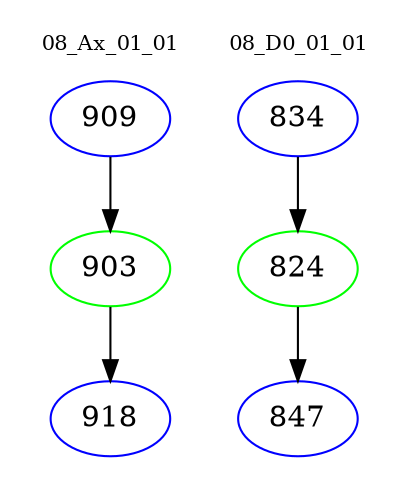 digraph{
subgraph cluster_0 {
color = white
label = "08_Ax_01_01";
fontsize=10;
T0_909 [label="909", color="blue"]
T0_909 -> T0_903 [color="black"]
T0_903 [label="903", color="green"]
T0_903 -> T0_918 [color="black"]
T0_918 [label="918", color="blue"]
}
subgraph cluster_1 {
color = white
label = "08_D0_01_01";
fontsize=10;
T1_834 [label="834", color="blue"]
T1_834 -> T1_824 [color="black"]
T1_824 [label="824", color="green"]
T1_824 -> T1_847 [color="black"]
T1_847 [label="847", color="blue"]
}
}
